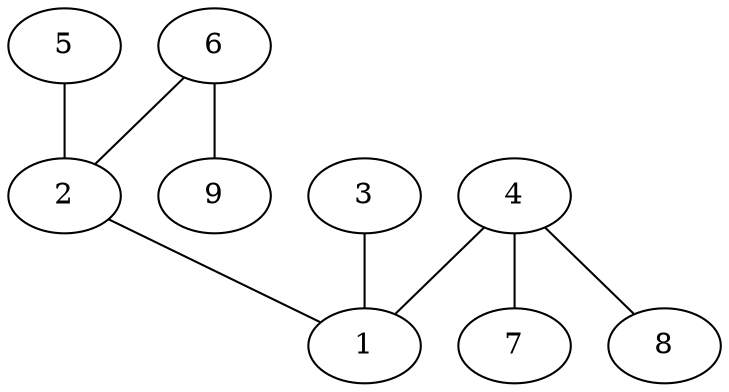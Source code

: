 graph molecule_449 {
	1	 [chem=C];
	2	 [chem=C];
	2 -- 1	 [valence=1];
	3	 [chem=Br];
	3 -- 1	 [valence=1];
	4	 [chem=C];
	4 -- 1	 [valence=2];
	7	 [chem=H];
	4 -- 7	 [valence=1];
	8	 [chem=H];
	4 -- 8	 [valence=1];
	5	 [chem=O];
	5 -- 2	 [valence=2];
	6	 [chem=O];
	6 -- 2	 [valence=1];
	9	 [chem=H];
	6 -- 9	 [valence=1];
}
